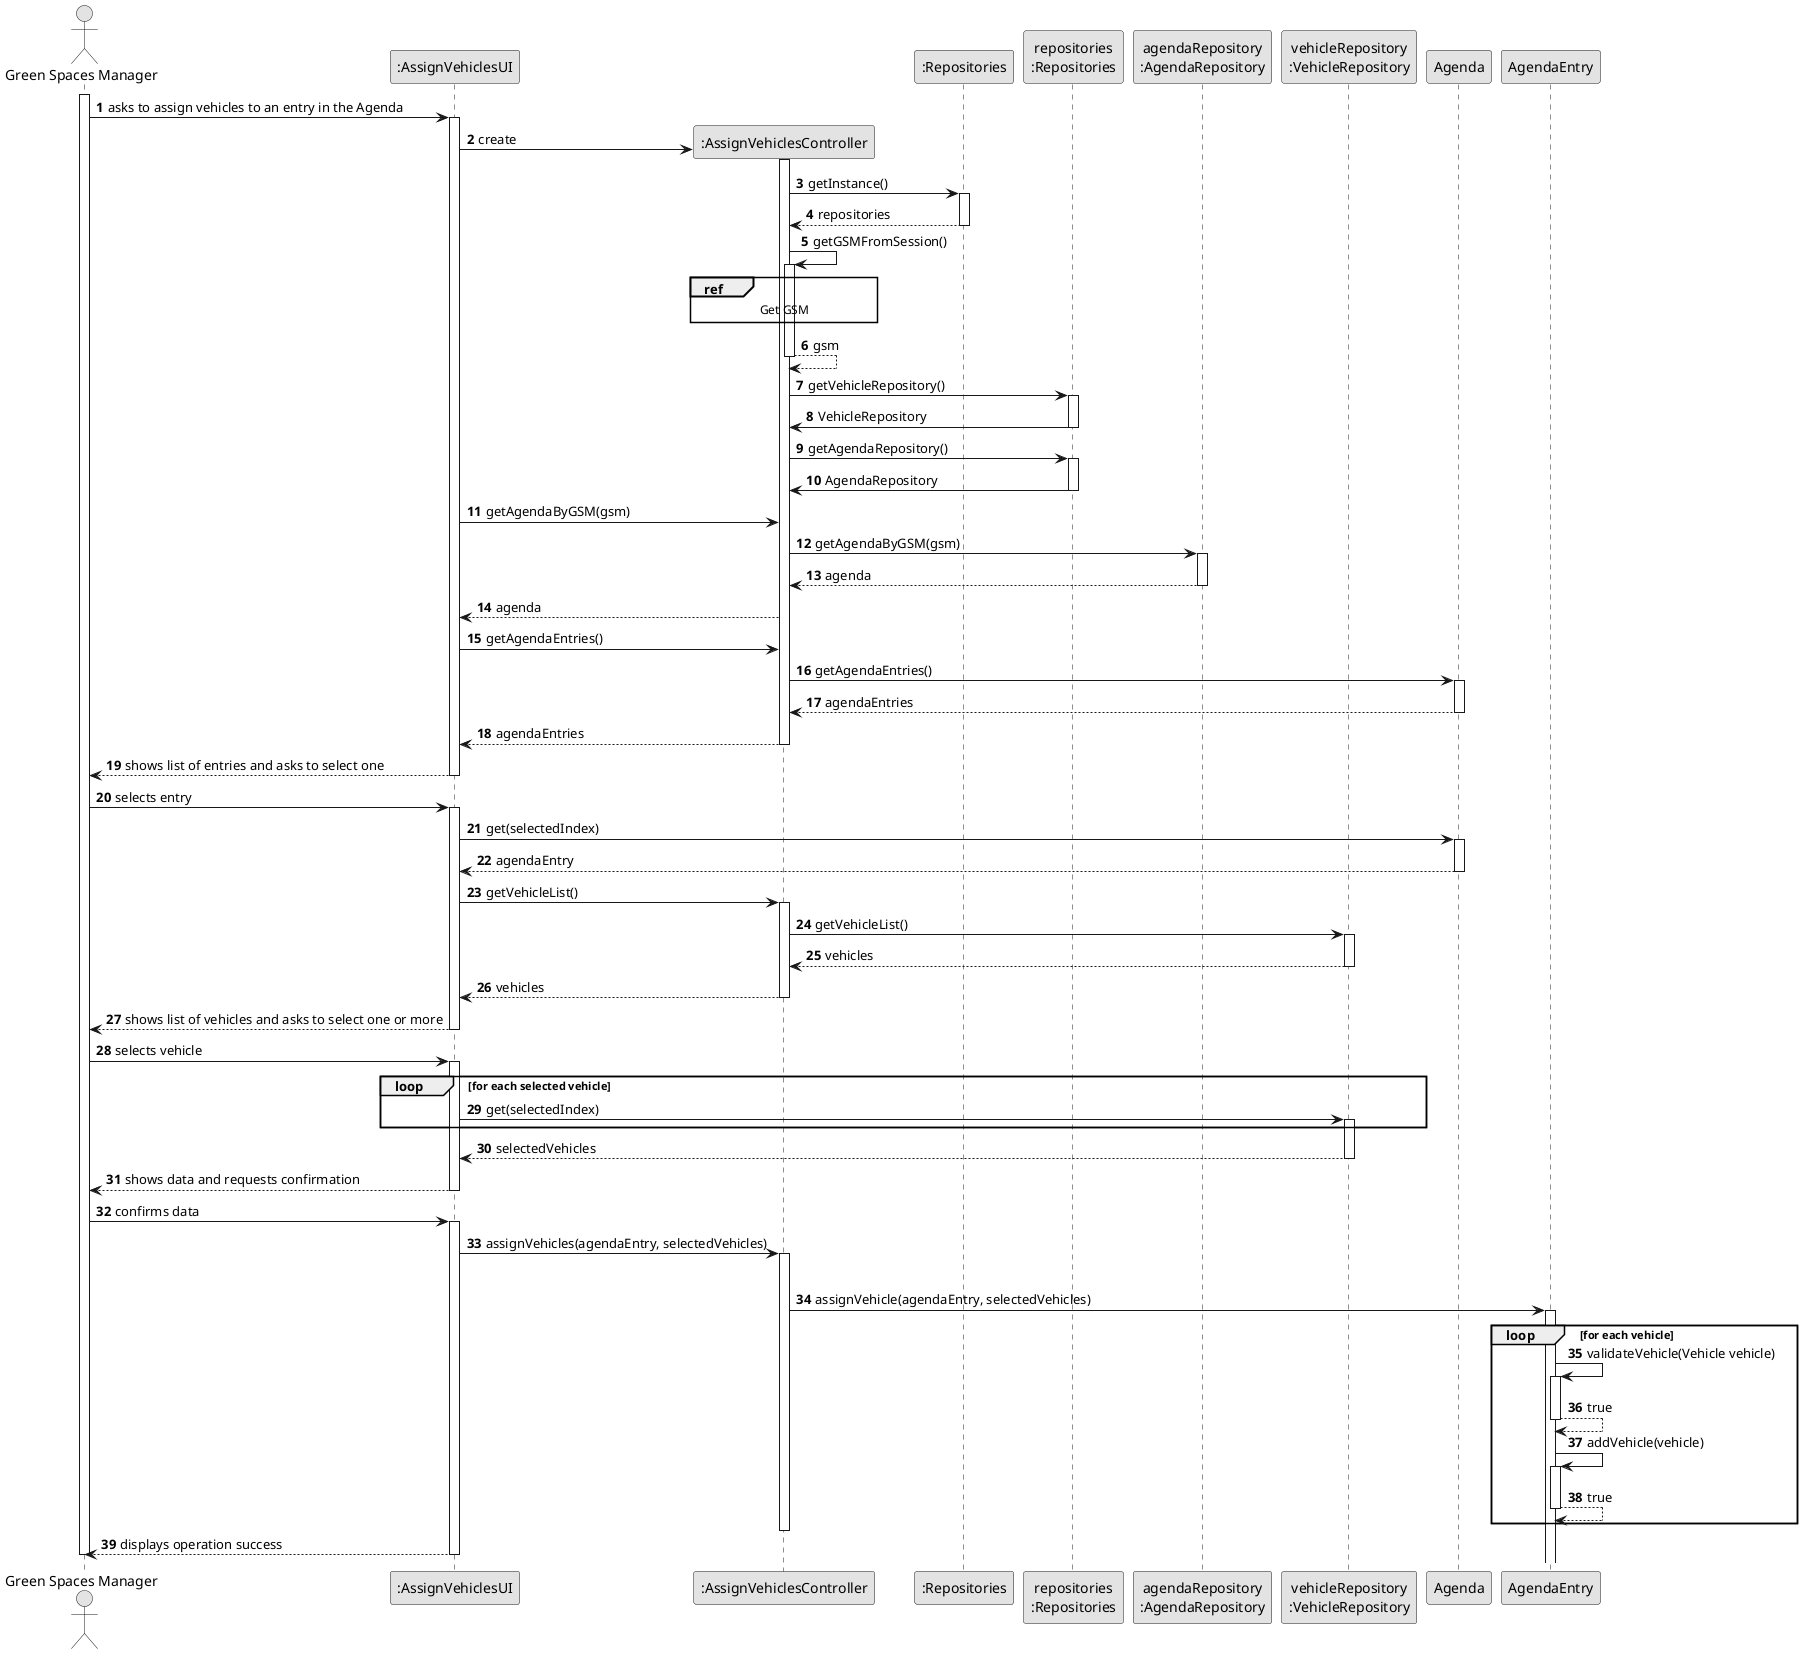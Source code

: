 @startuml
skinparam monochrome true
skinparam packageStyle rectangle
skinparam shadowing false

autonumber

'hide footbox
actor "Green Spaces Manager" as ADM
participant ":AssignVehiclesUI" as UI
participant ":AssignVehiclesController" as CTRL
participant ":Repositories" as RepositorySingleton
participant "repositories\n:Repositories" as PLAT
participant "agendaRepository\n:AgendaRepository" as AR
participant "vehicleRepository\n:VehicleRepository" as VR
participant "Agenda" as AG
participant "AgendaEntry" as ENTRADA

activate ADM

        ADM -> UI : asks to assign vehicles to an entry in the Agenda

        activate UI

'            UI --> ADM : requests data (name)
            'create CTRL
            UI -> CTRL** : create

            activate CTRL

                        CTRL -> RepositorySingleton : getInstance()
                                        activate RepositorySingleton

                                            RepositorySingleton --> CTRL: repositories
                                        deactivate RepositorySingleton

                                         CTRL -> CTRL : getGSMFromSession()
                                         activate CTRL

                                         ref over CTRL
                                         Get GSM
                                         end

                                             CTRL --> CTRL : gsm
                                         deactivate CTRL

                             CTRL -> PLAT : getVehicleRepository()
                                     activate PLAT

                                 PLAT -> CTRL : VehicleRepository
                                 deactivate PLAT

                             CTRL -> PLAT : getAgendaRepository()
                                     activate PLAT

                                 PLAT -> CTRL : AgendaRepository
                                 deactivate PLAT

                             UI -> CTRL: getAgendaByGSM(gsm)

                             CTRL -> AR: getAgendaByGSM(gsm)
                                         activate AR

                                         AR --> CTRL: agenda
                                         deactivate AR
                             CTRL --> UI : agenda


                             UI -> CTRL : getAgendaEntries()
                            CTRL -> AG : getAgendaEntries()
                            activate AG

                            AG --> CTRL : agendaEntries
                            deactivate AG

                            CTRL --> UI : agendaEntries
                            deactivate CTRL




    UI --> ADM : shows list of entries and asks to select one
    deactivate UI



    ADM -> UI : selects entry
    activate UI

                                     UI -> AG : get(selectedIndex)
                                     activate AG

                                    AG --> UI : agendaEntry
                                    deactivate AG


                                 UI -> CTRL : getVehicleList()
                                 activate CTRL

                                CTRL -> VR : getVehicleList()
                                activate VR

                                VR --> CTRL : vehicles
                                deactivate VR

                                CTRL --> UI : vehicles
                                deactivate CTRL

    UI --> ADM : shows list of vehicles and asks to select one or more
    deactivate UI

        ADM -> UI : selects vehicle
        activate UI
                                            loop for each selected vehicle
                                             UI -> VR : get(selectedIndex)
                                             activate VR
                                             end

                                            VR --> UI : selectedVehicles
                                            deactivate VR
        
            UI --> ADM : shows data and requests confirmation
            deactivate UI
        
            ADM -> UI : confirms data
            activate UI


        UI -> CTRL : assignVehicles(agendaEntry, selectedVehicles)
        activate CTRL

            |||

            CTRL -> ENTRADA: assignVehicle(agendaEntry, selectedVehicles)
            activate ENTRADA
            loop for each vehicle
                ENTRADA -> ENTRADA: validateVehicle(Vehicle vehicle)
                            activate ENTRADA

                            ENTRADA --> ENTRADA: true
                            deactivate ENTRADA

                ENTRADA -> ENTRADA: addVehicle(vehicle)
                activate ENTRADA
                ENTRADA --> ENTRADA: true
                deactivate ENTRADA
                end

                deactivate CTRL

            UI --> ADM: displays operation success
    deactivate UI

deactivate ADM

@enduml